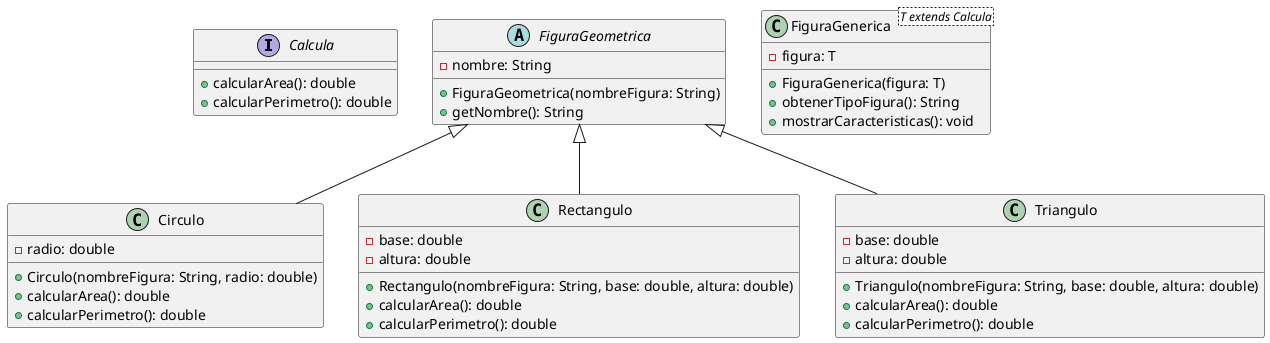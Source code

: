 @startuml

interface Calcula {
    +calcularArea(): double
    +calcularPerimetro(): double
}

abstract class FiguraGeometrica {
    -nombre: String
    +FiguraGeometrica(nombreFigura: String)
    +getNombre(): String
}

class FiguraGenerica<T extends Calcula> {
    -figura: T
    +FiguraGenerica(figura: T)
    +obtenerTipoFigura(): String
    +mostrarCaracteristicas(): void
}

class Circulo {
    -radio: double
    +Circulo(nombreFigura: String, radio: double)
    +calcularArea(): double
    +calcularPerimetro(): double
}

class Rectangulo {
    -base: double
    -altura: double
    +Rectangulo(nombreFigura: String, base: double, altura: double)
    +calcularArea(): double
    +calcularPerimetro(): double
}

class Triangulo {
    -base: double
    -altura: double
    +Triangulo(nombreFigura: String, base: double, altura: double)
    +calcularArea(): double
    +calcularPerimetro(): double
}

FiguraGeometrica <|-- Circulo
FiguraGeometrica <|-- Rectangulo
FiguraGeometrica <|-- Triangulo

@enduml
